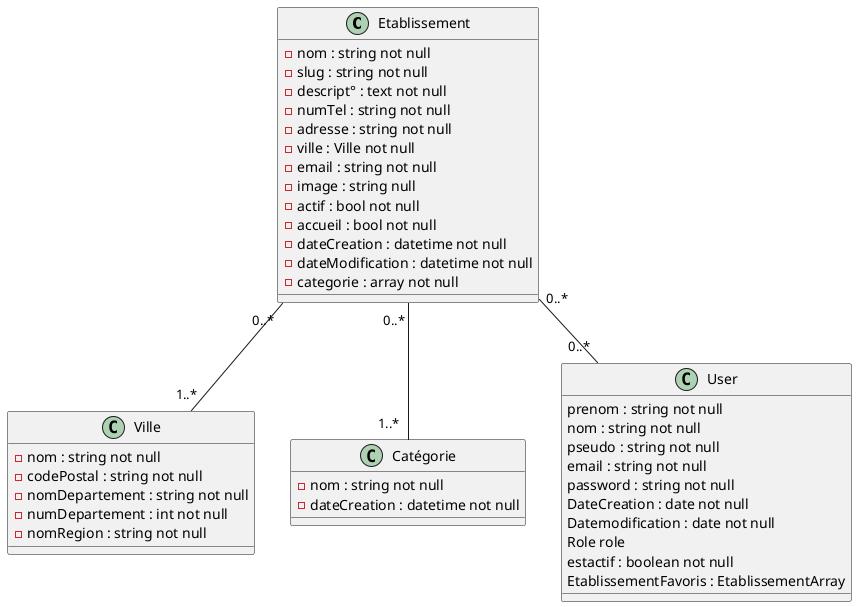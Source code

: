 @startuml
'https://plantuml.com/class-diagram

class Etablissement {

-nom : string not null
-slug : string not null
-descript° : text not null
-numTel : string not null
-adresse : string not null
-ville : Ville not null
-email : string not null
-image : string null
-actif : bool not null
-accueil : bool not null
-dateCreation : datetime not null
-dateModification : datetime not null
-categorie : array not null

}

class Ville {

-nom : string not null
-codePostal : string not null
-nomDepartement : string not null
-numDepartement : int not null
-nomRegion : string not null

}

class Catégorie {

-nom : string not null
-dateCreation : datetime not null

}


class User {

prenom : string not null
nom : string not null
pseudo : string not null
email : string not null
password : string not null
DateCreation : date not null
Datemodification : date not null
Role role
estactif : boolean not null
EtablissementFavoris : EtablissementArray
}

Etablissement "0..* " -- "1..*  "Catégorie
Etablissement "0..* "-- "1..*"Ville
Etablissement "0..*"--"0..*"User
@enduml